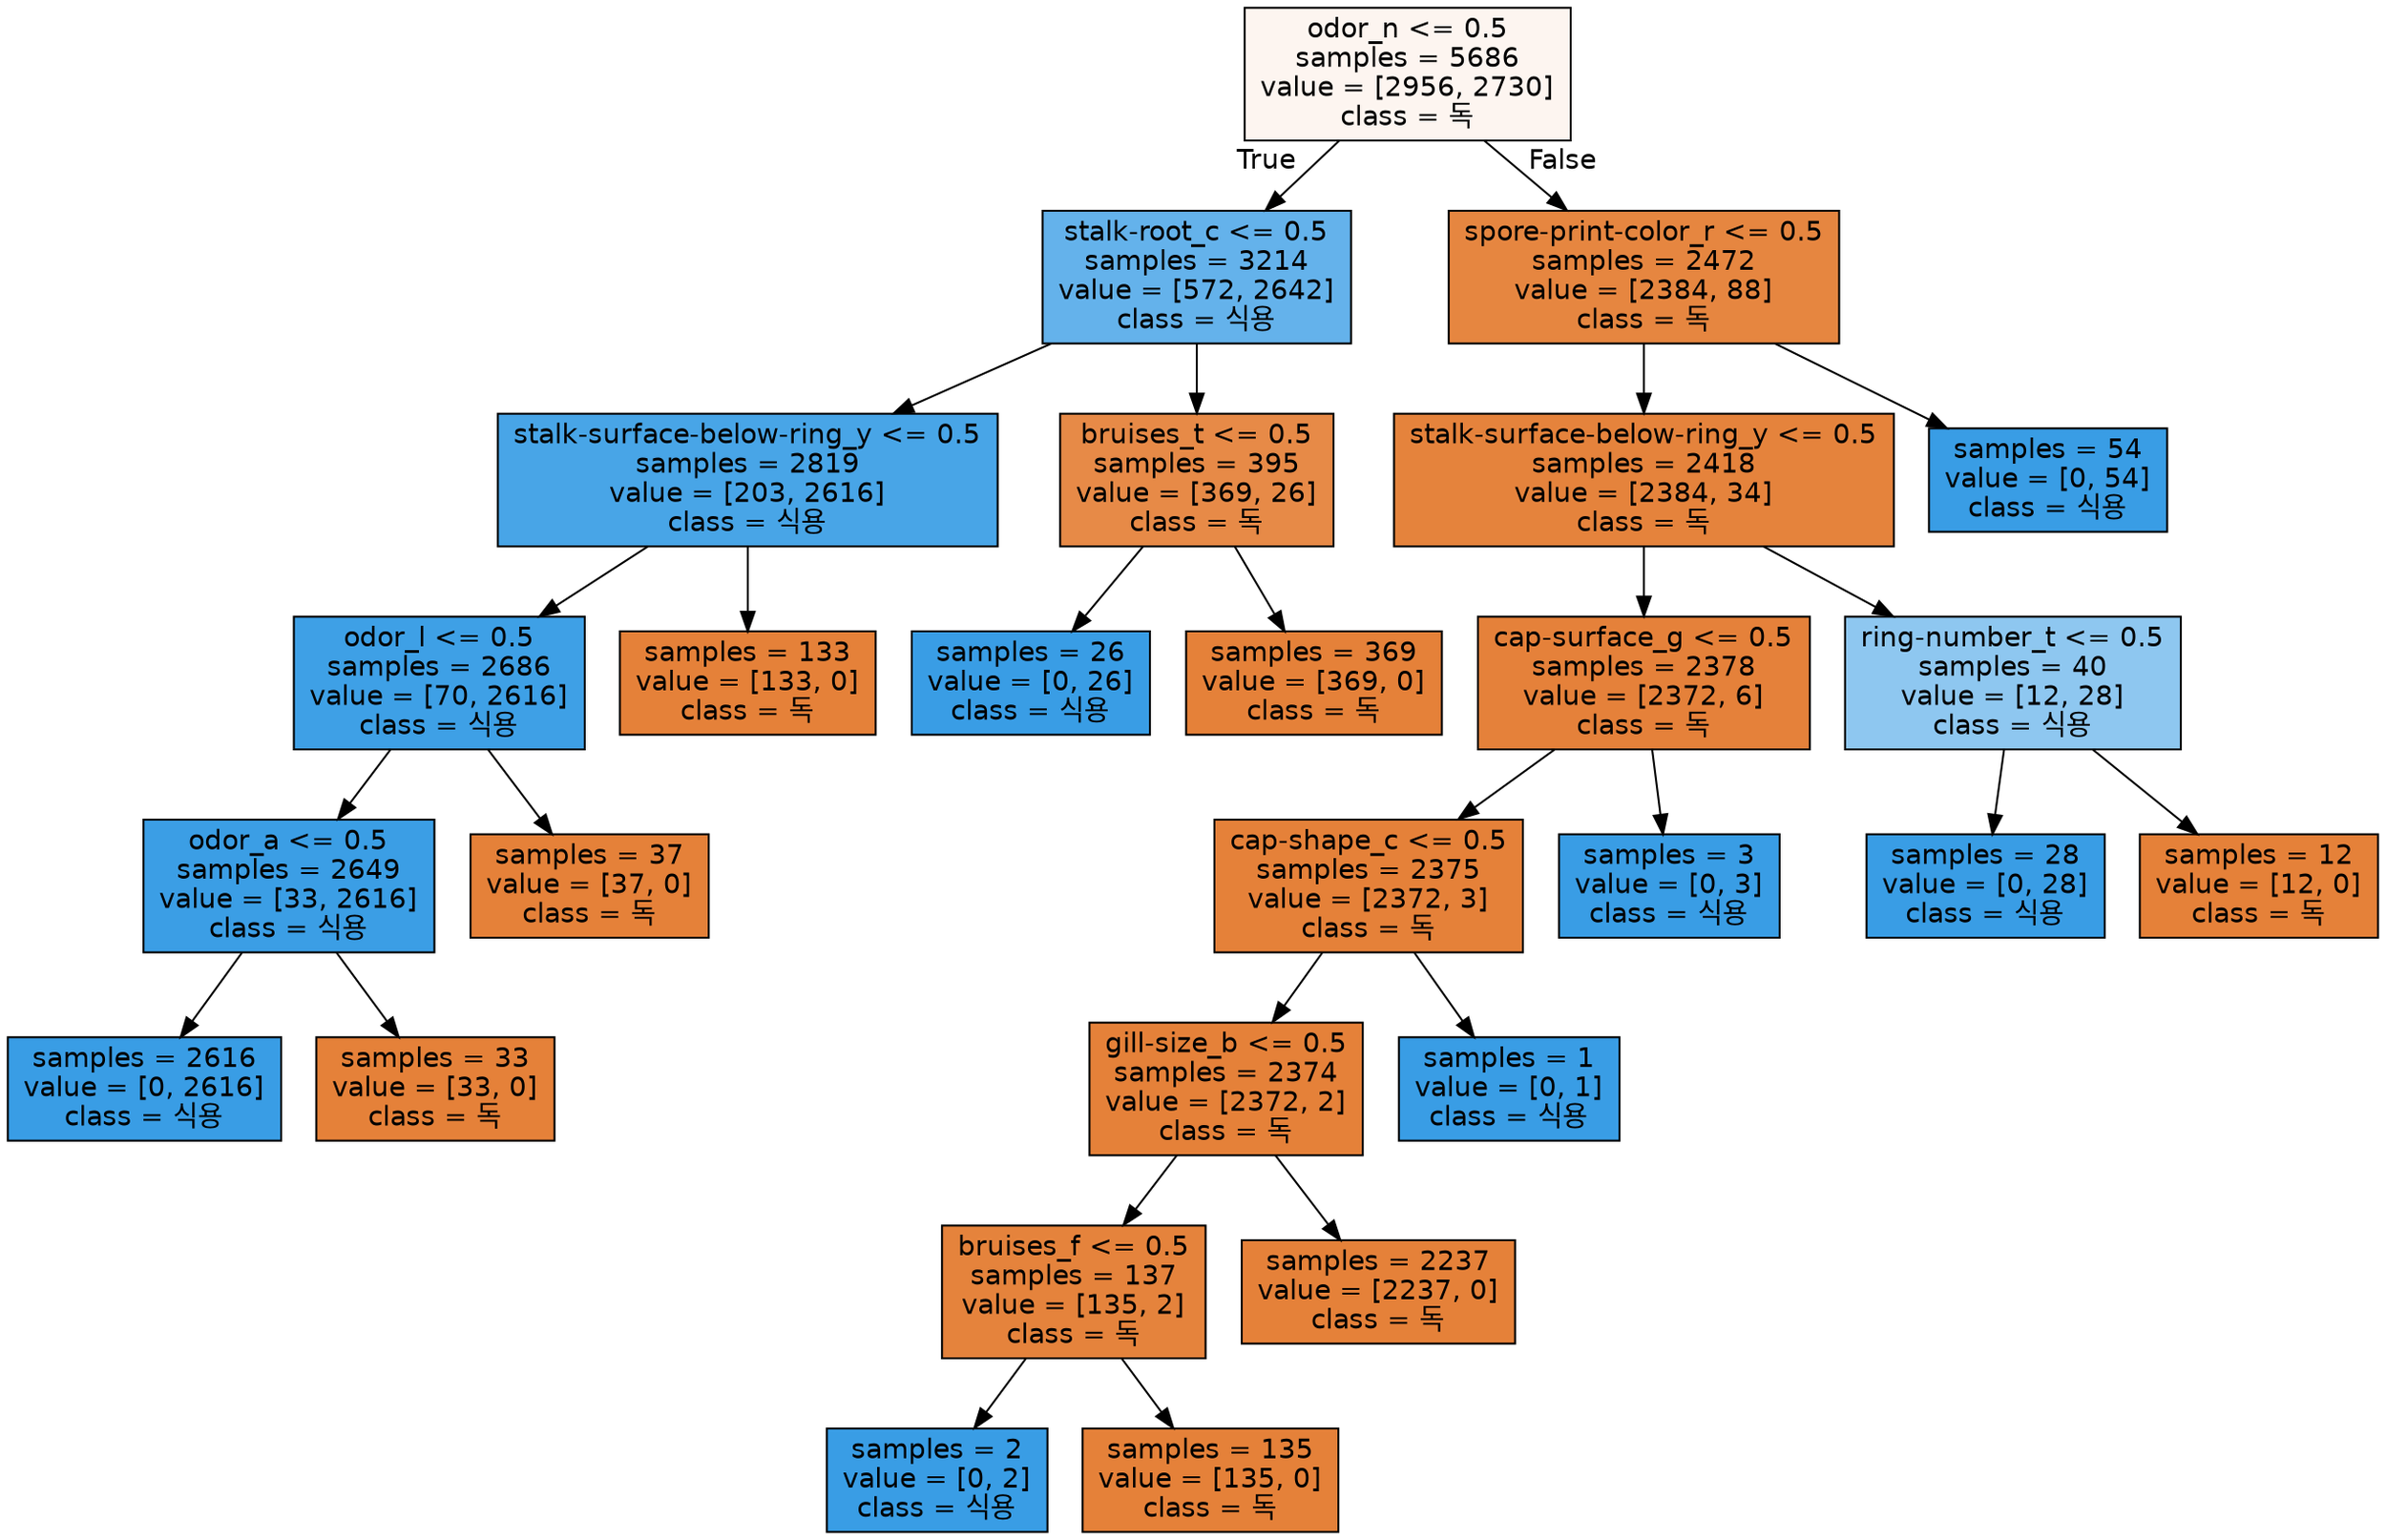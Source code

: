 digraph Tree {
node [shape=box, style="filled", color="black", fontname="helvetica"] ;
edge [fontname="helvetica"] ;
0 [label="odor_n <= 0.5\nsamples = 5686\nvalue = [2956, 2730]\nclass = 독", fillcolor="#fdf5f0"] ;
1 [label="stalk-root_c <= 0.5\nsamples = 3214\nvalue = [572, 2642]\nclass = 식용", fillcolor="#64b2eb"] ;
0 -> 1 [labeldistance=2.5, labelangle=45, headlabel="True"] ;
2 [label="stalk-surface-below-ring_y <= 0.5\nsamples = 2819\nvalue = [203, 2616]\nclass = 식용", fillcolor="#48a5e7"] ;
1 -> 2 ;
3 [label="odor_l <= 0.5\nsamples = 2686\nvalue = [70, 2616]\nclass = 식용", fillcolor="#3ea0e6"] ;
2 -> 3 ;
4 [label="odor_a <= 0.5\nsamples = 2649\nvalue = [33, 2616]\nclass = 식용", fillcolor="#3b9ee5"] ;
3 -> 4 ;
5 [label="samples = 2616\nvalue = [0, 2616]\nclass = 식용", fillcolor="#399de5"] ;
4 -> 5 ;
6 [label="samples = 33\nvalue = [33, 0]\nclass = 독", fillcolor="#e58139"] ;
4 -> 6 ;
7 [label="samples = 37\nvalue = [37, 0]\nclass = 독", fillcolor="#e58139"] ;
3 -> 7 ;
8 [label="samples = 133\nvalue = [133, 0]\nclass = 독", fillcolor="#e58139"] ;
2 -> 8 ;
9 [label="bruises_t <= 0.5\nsamples = 395\nvalue = [369, 26]\nclass = 독", fillcolor="#e78a47"] ;
1 -> 9 ;
10 [label="samples = 26\nvalue = [0, 26]\nclass = 식용", fillcolor="#399de5"] ;
9 -> 10 ;
11 [label="samples = 369\nvalue = [369, 0]\nclass = 독", fillcolor="#e58139"] ;
9 -> 11 ;
12 [label="spore-print-color_r <= 0.5\nsamples = 2472\nvalue = [2384, 88]\nclass = 독", fillcolor="#e68640"] ;
0 -> 12 [labeldistance=2.5, labelangle=-45, headlabel="False"] ;
13 [label="stalk-surface-below-ring_y <= 0.5\nsamples = 2418\nvalue = [2384, 34]\nclass = 독", fillcolor="#e5833c"] ;
12 -> 13 ;
14 [label="cap-surface_g <= 0.5\nsamples = 2378\nvalue = [2372, 6]\nclass = 독", fillcolor="#e5813a"] ;
13 -> 14 ;
15 [label="cap-shape_c <= 0.5\nsamples = 2375\nvalue = [2372, 3]\nclass = 독", fillcolor="#e58139"] ;
14 -> 15 ;
16 [label="gill-size_b <= 0.5\nsamples = 2374\nvalue = [2372, 2]\nclass = 독", fillcolor="#e58139"] ;
15 -> 16 ;
17 [label="bruises_f <= 0.5\nsamples = 137\nvalue = [135, 2]\nclass = 독", fillcolor="#e5833c"] ;
16 -> 17 ;
18 [label="samples = 2\nvalue = [0, 2]\nclass = 식용", fillcolor="#399de5"] ;
17 -> 18 ;
19 [label="samples = 135\nvalue = [135, 0]\nclass = 독", fillcolor="#e58139"] ;
17 -> 19 ;
20 [label="samples = 2237\nvalue = [2237, 0]\nclass = 독", fillcolor="#e58139"] ;
16 -> 20 ;
21 [label="samples = 1\nvalue = [0, 1]\nclass = 식용", fillcolor="#399de5"] ;
15 -> 21 ;
22 [label="samples = 3\nvalue = [0, 3]\nclass = 식용", fillcolor="#399de5"] ;
14 -> 22 ;
23 [label="ring-number_t <= 0.5\nsamples = 40\nvalue = [12, 28]\nclass = 식용", fillcolor="#8ec7f0"] ;
13 -> 23 ;
24 [label="samples = 28\nvalue = [0, 28]\nclass = 식용", fillcolor="#399de5"] ;
23 -> 24 ;
25 [label="samples = 12\nvalue = [12, 0]\nclass = 독", fillcolor="#e58139"] ;
23 -> 25 ;
26 [label="samples = 54\nvalue = [0, 54]\nclass = 식용", fillcolor="#399de5"] ;
12 -> 26 ;
}